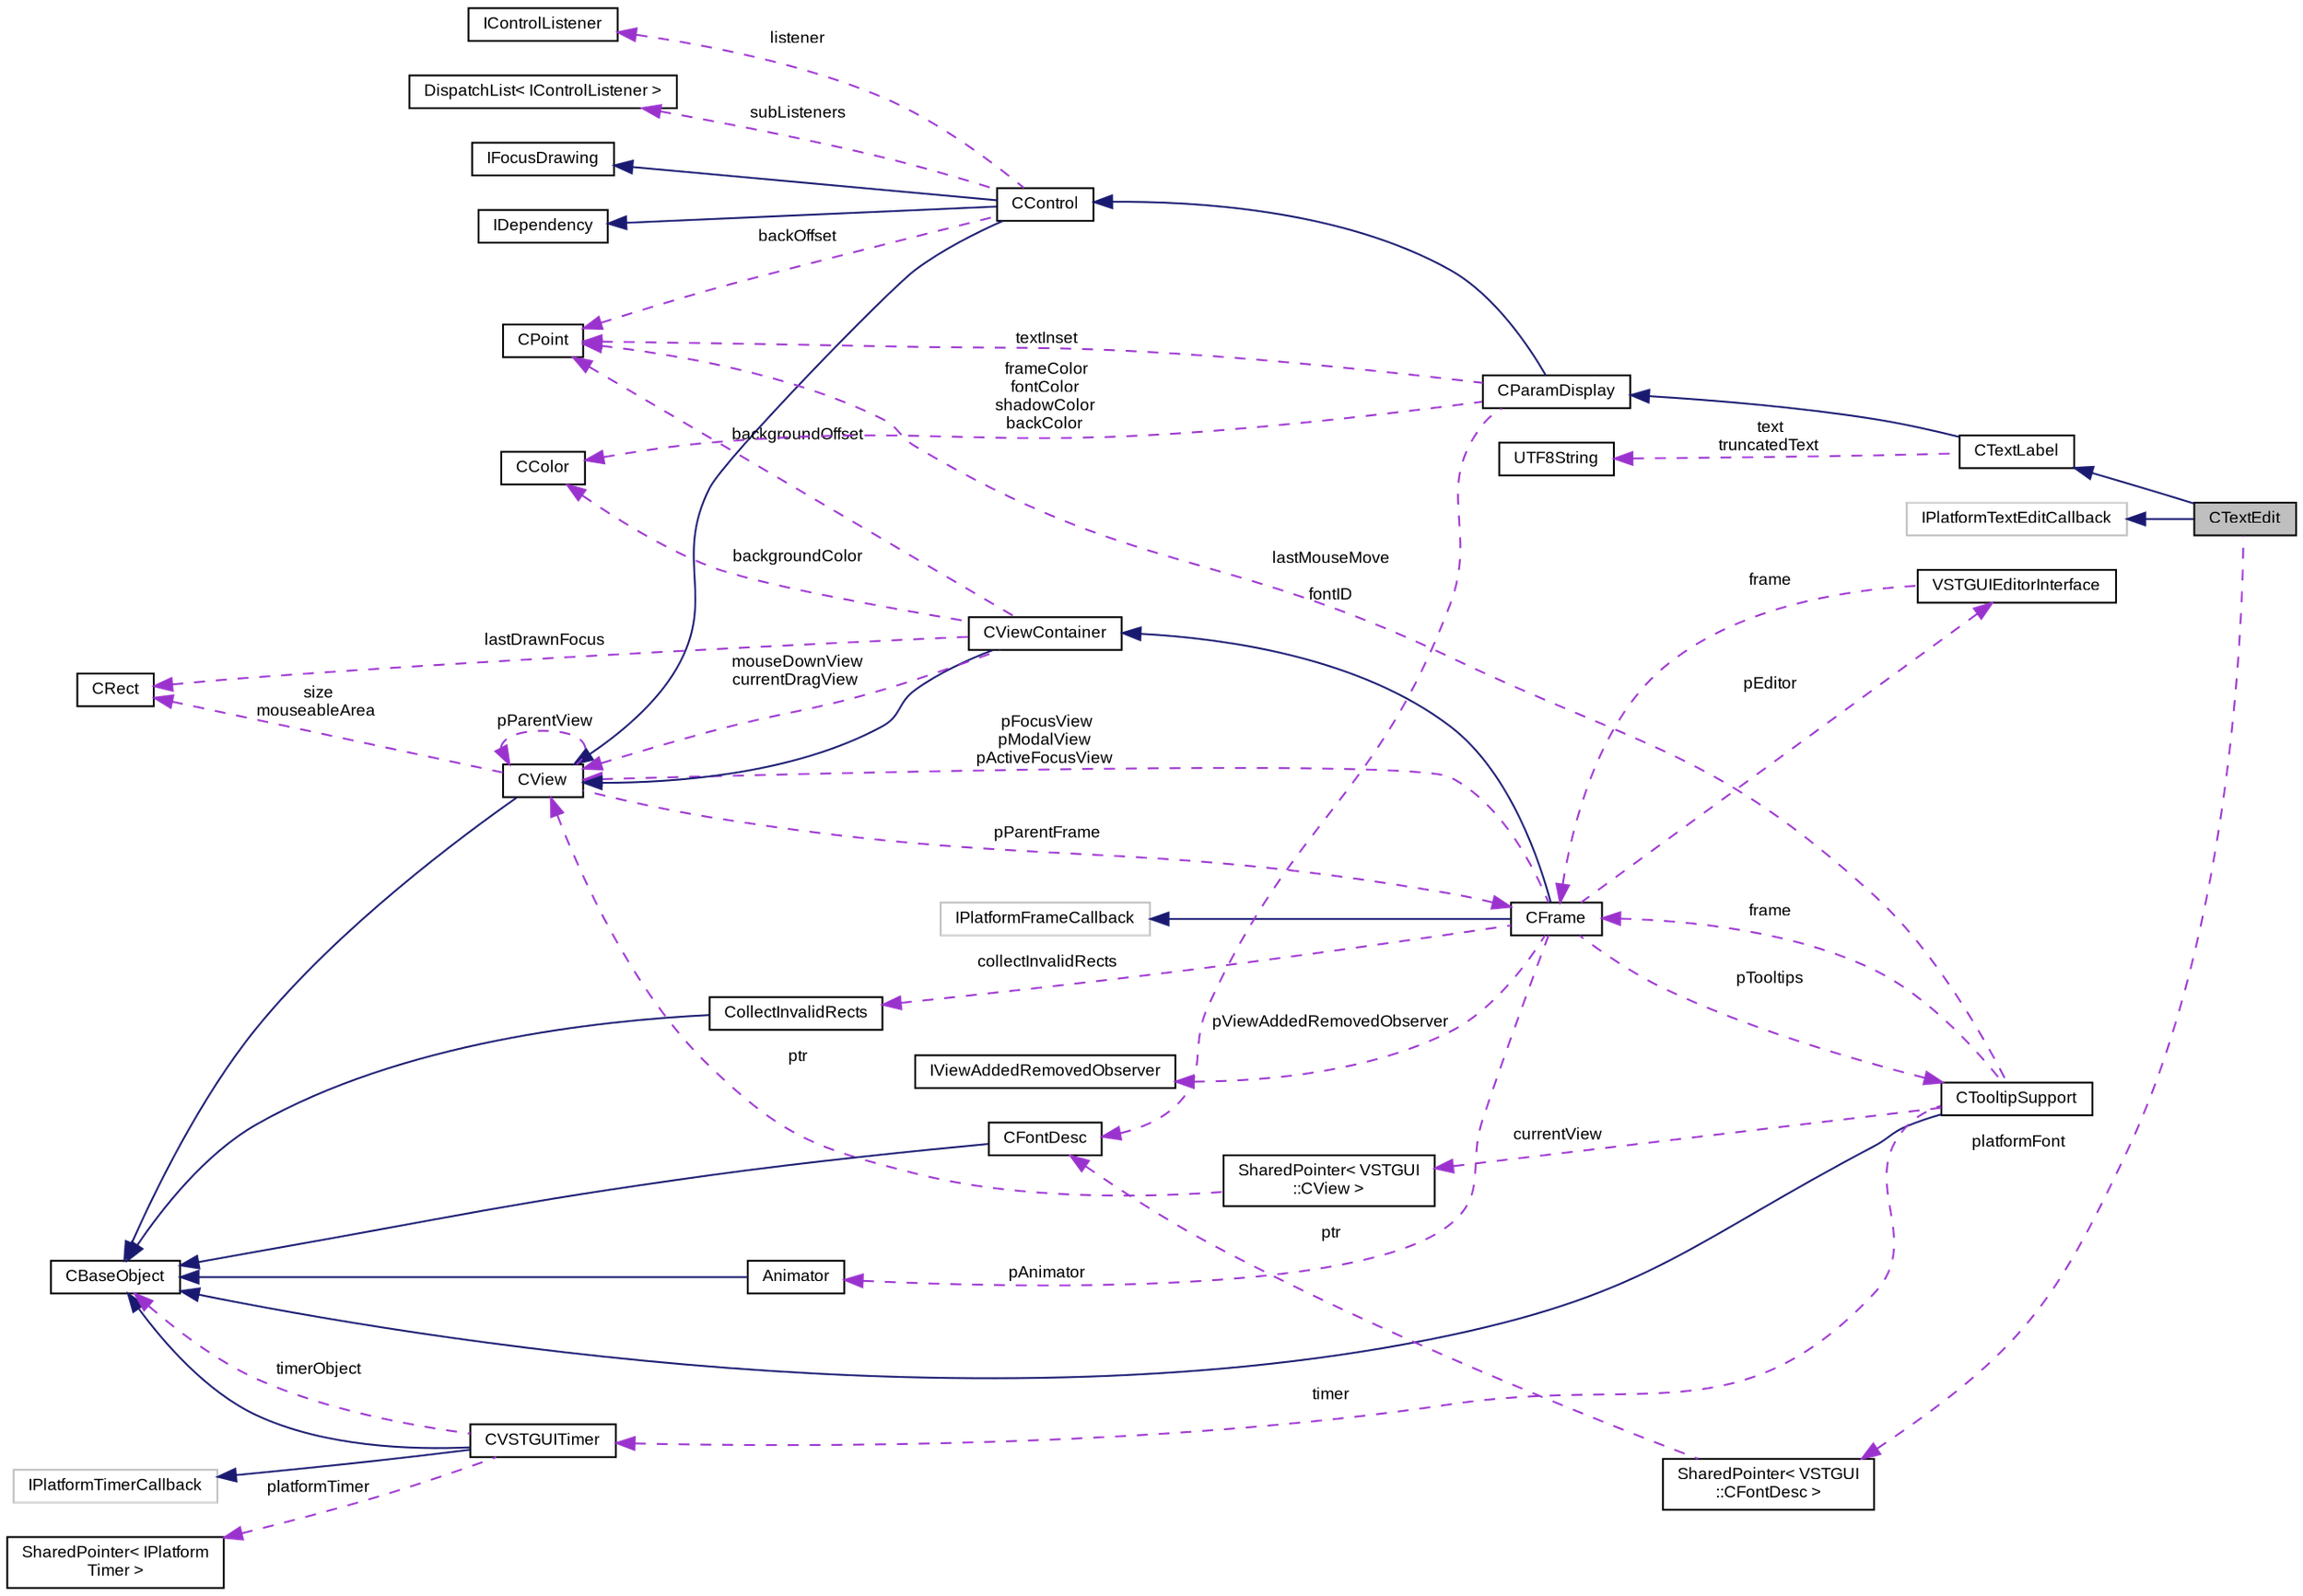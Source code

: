digraph "CTextEdit"
{
  bgcolor="transparent";
  edge [fontname="Arial",fontsize="9",labelfontname="Arial",labelfontsize="9"];
  node [fontname="Arial",fontsize="9",shape=record];
  rankdir="LR";
  Node1 [label="CTextEdit",height=0.2,width=0.4,color="black", fillcolor="grey75", style="filled" fontcolor="black"];
  Node2 -> Node1 [dir="back",color="midnightblue",fontsize="9",style="solid",fontname="Arial"];
  Node2 [label="CTextLabel",height=0.2,width=0.4,color="black",URL="$class_v_s_t_g_u_i_1_1_c_text_label.html",tooltip="a text label "];
  Node3 -> Node2 [dir="back",color="midnightblue",fontsize="9",style="solid",fontname="Arial"];
  Node3 [label="CParamDisplay",height=0.2,width=0.4,color="black",URL="$class_v_s_t_g_u_i_1_1_c_param_display.html",tooltip="a parameter display "];
  Node4 -> Node3 [dir="back",color="midnightblue",fontsize="9",style="solid",fontname="Arial"];
  Node4 [label="CControl",height=0.2,width=0.4,color="black",URL="$class_v_s_t_g_u_i_1_1_c_control.html",tooltip="base class of all VSTGUI controls "];
  Node5 -> Node4 [dir="back",color="midnightblue",fontsize="9",style="solid",fontname="Arial"];
  Node5 [label="CView",height=0.2,width=0.4,color="black",URL="$class_v_s_t_g_u_i_1_1_c_view.html",tooltip="Base Class of all view objects. "];
  Node6 -> Node5 [dir="back",color="midnightblue",fontsize="9",style="solid",fontname="Arial"];
  Node6 [label="CBaseObject",height=0.2,width=0.4,color="black",URL="$class_v_s_t_g_u_i_1_1_c_base_object.html",tooltip="Base Object with reference counter. "];
  Node7 -> Node5 [dir="back",color="darkorchid3",fontsize="9",style="dashed",label=" pParentFrame" ,fontname="Arial"];
  Node7 [label="CFrame",height=0.2,width=0.4,color="black",URL="$class_v_s_t_g_u_i_1_1_c_frame.html",tooltip="The CFrame is the parent container of all views. "];
  Node8 -> Node7 [dir="back",color="midnightblue",fontsize="9",style="solid",fontname="Arial"];
  Node8 [label="CViewContainer",height=0.2,width=0.4,color="black",URL="$class_v_s_t_g_u_i_1_1_c_view_container.html",tooltip="Container Class of CView objects. "];
  Node5 -> Node8 [dir="back",color="midnightblue",fontsize="9",style="solid",fontname="Arial"];
  Node5 -> Node8 [dir="back",color="darkorchid3",fontsize="9",style="dashed",label=" mouseDownView\ncurrentDragView" ,fontname="Arial"];
  Node9 -> Node8 [dir="back",color="darkorchid3",fontsize="9",style="dashed",label=" backgroundOffset" ,fontname="Arial"];
  Node9 [label="CPoint",height=0.2,width=0.4,color="black",URL="$struct_v_s_t_g_u_i_1_1_c_point.html",tooltip="Point structure. "];
  Node10 -> Node8 [dir="back",color="darkorchid3",fontsize="9",style="dashed",label=" backgroundColor" ,fontname="Arial"];
  Node10 [label="CColor",height=0.2,width=0.4,color="black",URL="$struct_v_s_t_g_u_i_1_1_c_color.html",tooltip="RGBA Color structure. "];
  Node11 -> Node8 [dir="back",color="darkorchid3",fontsize="9",style="dashed",label=" lastDrawnFocus" ,fontname="Arial"];
  Node11 [label="CRect",height=0.2,width=0.4,color="black",URL="$struct_v_s_t_g_u_i_1_1_c_rect.html",tooltip="Rect structure. "];
  Node12 -> Node7 [dir="back",color="midnightblue",fontsize="9",style="solid",fontname="Arial"];
  Node12 [label="IPlatformFrameCallback",height=0.2,width=0.4,color="grey75"];
  Node13 -> Node7 [dir="back",color="darkorchid3",fontsize="9",style="dashed",label=" pViewAddedRemovedObserver" ,fontname="Arial"];
  Node13 [label="IViewAddedRemovedObserver",height=0.2,width=0.4,color="black",URL="$class_v_s_t_g_u_i_1_1_i_view_added_removed_observer.html",tooltip="view added removed observer interface for CFrame "];
  Node5 -> Node7 [dir="back",color="darkorchid3",fontsize="9",style="dashed",label=" pFocusView\npModalView\npActiveFocusView" ,fontname="Arial"];
  Node14 -> Node7 [dir="back",color="darkorchid3",fontsize="9",style="dashed",label=" collectInvalidRects" ,fontname="Arial"];
  Node14 [label="CollectInvalidRects",height=0.2,width=0.4,color="black",URL="$struct_v_s_t_g_u_i_1_1_c_frame_1_1_collect_invalid_rects.html"];
  Node6 -> Node14 [dir="back",color="midnightblue",fontsize="9",style="solid",fontname="Arial"];
  Node15 -> Node7 [dir="back",color="darkorchid3",fontsize="9",style="dashed",label=" pAnimator" ,fontname="Arial"];
  Node15 [label="Animator",height=0.2,width=0.4,color="black",URL="$class_v_s_t_g_u_i_1_1_animation_1_1_animator.html",tooltip="Animation runner. "];
  Node6 -> Node15 [dir="back",color="midnightblue",fontsize="9",style="solid",fontname="Arial"];
  Node16 -> Node7 [dir="back",color="darkorchid3",fontsize="9",style="dashed",label=" pTooltips" ,fontname="Arial"];
  Node16 [label="CTooltipSupport",height=0.2,width=0.4,color="black",URL="$class_v_s_t_g_u_i_1_1_c_tooltip_support.html",tooltip="Generic Tooltip Support class. "];
  Node6 -> Node16 [dir="back",color="midnightblue",fontsize="9",style="solid",fontname="Arial"];
  Node7 -> Node16 [dir="back",color="darkorchid3",fontsize="9",style="dashed",label=" frame" ,fontname="Arial"];
  Node9 -> Node16 [dir="back",color="darkorchid3",fontsize="9",style="dashed",label=" lastMouseMove" ,fontname="Arial"];
  Node17 -> Node16 [dir="back",color="darkorchid3",fontsize="9",style="dashed",label=" timer" ,fontname="Arial"];
  Node17 [label="CVSTGUITimer",height=0.2,width=0.4,color="black",URL="$class_v_s_t_g_u_i_1_1_c_v_s_t_g_u_i_timer.html",tooltip="A timer class, which posts timer messages to CBaseObjects or calls a lambda function (c++11 only)..."];
  Node6 -> Node17 [dir="back",color="midnightblue",fontsize="9",style="solid",fontname="Arial"];
  Node18 -> Node17 [dir="back",color="midnightblue",fontsize="9",style="solid",fontname="Arial"];
  Node18 [label="IPlatformTimerCallback",height=0.2,width=0.4,color="grey75"];
  Node6 -> Node17 [dir="back",color="darkorchid3",fontsize="9",style="dashed",label=" timerObject" ,fontname="Arial"];
  Node19 -> Node17 [dir="back",color="darkorchid3",fontsize="9",style="dashed",label=" platformTimer" ,fontname="Arial"];
  Node19 [label="SharedPointer\< IPlatform\lTimer \>",height=0.2,width=0.4,color="black",URL="$class_v_s_t_g_u_i_1_1_shared_pointer.html"];
  Node20 -> Node16 [dir="back",color="darkorchid3",fontsize="9",style="dashed",label=" currentView" ,fontname="Arial"];
  Node20 [label="SharedPointer\< VSTGUI\l::CView \>",height=0.2,width=0.4,color="black",URL="$class_v_s_t_g_u_i_1_1_shared_pointer.html"];
  Node5 -> Node20 [dir="back",color="darkorchid3",fontsize="9",style="dashed",label=" ptr" ,fontname="Arial"];
  Node21 -> Node7 [dir="back",color="darkorchid3",fontsize="9",style="dashed",label=" pEditor" ,fontname="Arial"];
  Node21 [label="VSTGUIEditorInterface",height=0.2,width=0.4,color="black",URL="$class_v_s_t_g_u_i_1_1_v_s_t_g_u_i_editor_interface.html"];
  Node7 -> Node21 [dir="back",color="darkorchid3",fontsize="9",style="dashed",label=" frame" ,fontname="Arial"];
  Node5 -> Node5 [dir="back",color="darkorchid3",fontsize="9",style="dashed",label=" pParentView" ,fontname="Arial"];
  Node11 -> Node5 [dir="back",color="darkorchid3",fontsize="9",style="dashed",label=" size\nmouseableArea" ,fontname="Arial"];
  Node22 -> Node4 [dir="back",color="midnightblue",fontsize="9",style="solid",fontname="Arial"];
  Node22 [label="IFocusDrawing",height=0.2,width=0.4,color="black",URL="$class_v_s_t_g_u_i_1_1_i_focus_drawing.html",tooltip="Custom focus drawing interface. "];
  Node23 -> Node4 [dir="back",color="midnightblue",fontsize="9",style="solid",fontname="Arial"];
  Node23 [label="IDependency",height=0.2,width=0.4,color="black",URL="$class_v_s_t_g_u_i_1_1_i_dependency.html",tooltip="simple dependency between objects. "];
  Node24 -> Node4 [dir="back",color="darkorchid3",fontsize="9",style="dashed",label=" listener" ,fontname="Arial"];
  Node24 [label="IControlListener",height=0.2,width=0.4,color="black",URL="$class_v_s_t_g_u_i_1_1_i_control_listener.html"];
  Node25 -> Node4 [dir="back",color="darkorchid3",fontsize="9",style="dashed",label=" subListeners" ,fontname="Arial"];
  Node25 [label="DispatchList\< IControlListener \>",height=0.2,width=0.4,color="black",URL="$class_v_s_t_g_u_i_1_1_dispatch_list.html"];
  Node9 -> Node4 [dir="back",color="darkorchid3",fontsize="9",style="dashed",label=" backOffset" ,fontname="Arial"];
  Node26 -> Node3 [dir="back",color="darkorchid3",fontsize="9",style="dashed",label=" fontID" ,fontname="Arial"];
  Node26 [label="CFontDesc",height=0.2,width=0.4,color="black",URL="$class_v_s_t_g_u_i_1_1_c_font_desc.html",tooltip="font class "];
  Node6 -> Node26 [dir="back",color="midnightblue",fontsize="9",style="solid",fontname="Arial"];
  Node9 -> Node3 [dir="back",color="darkorchid3",fontsize="9",style="dashed",label=" textInset" ,fontname="Arial"];
  Node10 -> Node3 [dir="back",color="darkorchid3",fontsize="9",style="dashed",label=" frameColor\nfontColor\nshadowColor\nbackColor" ,fontname="Arial"];
  Node27 -> Node2 [dir="back",color="darkorchid3",fontsize="9",style="dashed",label=" text\ntruncatedText" ,fontname="Arial"];
  Node27 [label="UTF8String",height=0.2,width=0.4,color="black",URL="$class_v_s_t_g_u_i_1_1_u_t_f8_string.html",tooltip="holds an UTF8 encoded string and a platform representation of it "];
  Node28 -> Node1 [dir="back",color="midnightblue",fontsize="9",style="solid",fontname="Arial"];
  Node28 [label="IPlatformTextEditCallback",height=0.2,width=0.4,color="grey75"];
  Node29 -> Node1 [dir="back",color="darkorchid3",fontsize="9",style="dashed",label=" platformFont" ,fontname="Arial"];
  Node29 [label="SharedPointer\< VSTGUI\l::CFontDesc \>",height=0.2,width=0.4,color="black",URL="$class_v_s_t_g_u_i_1_1_shared_pointer.html"];
  Node26 -> Node29 [dir="back",color="darkorchid3",fontsize="9",style="dashed",label=" ptr" ,fontname="Arial"];
}
